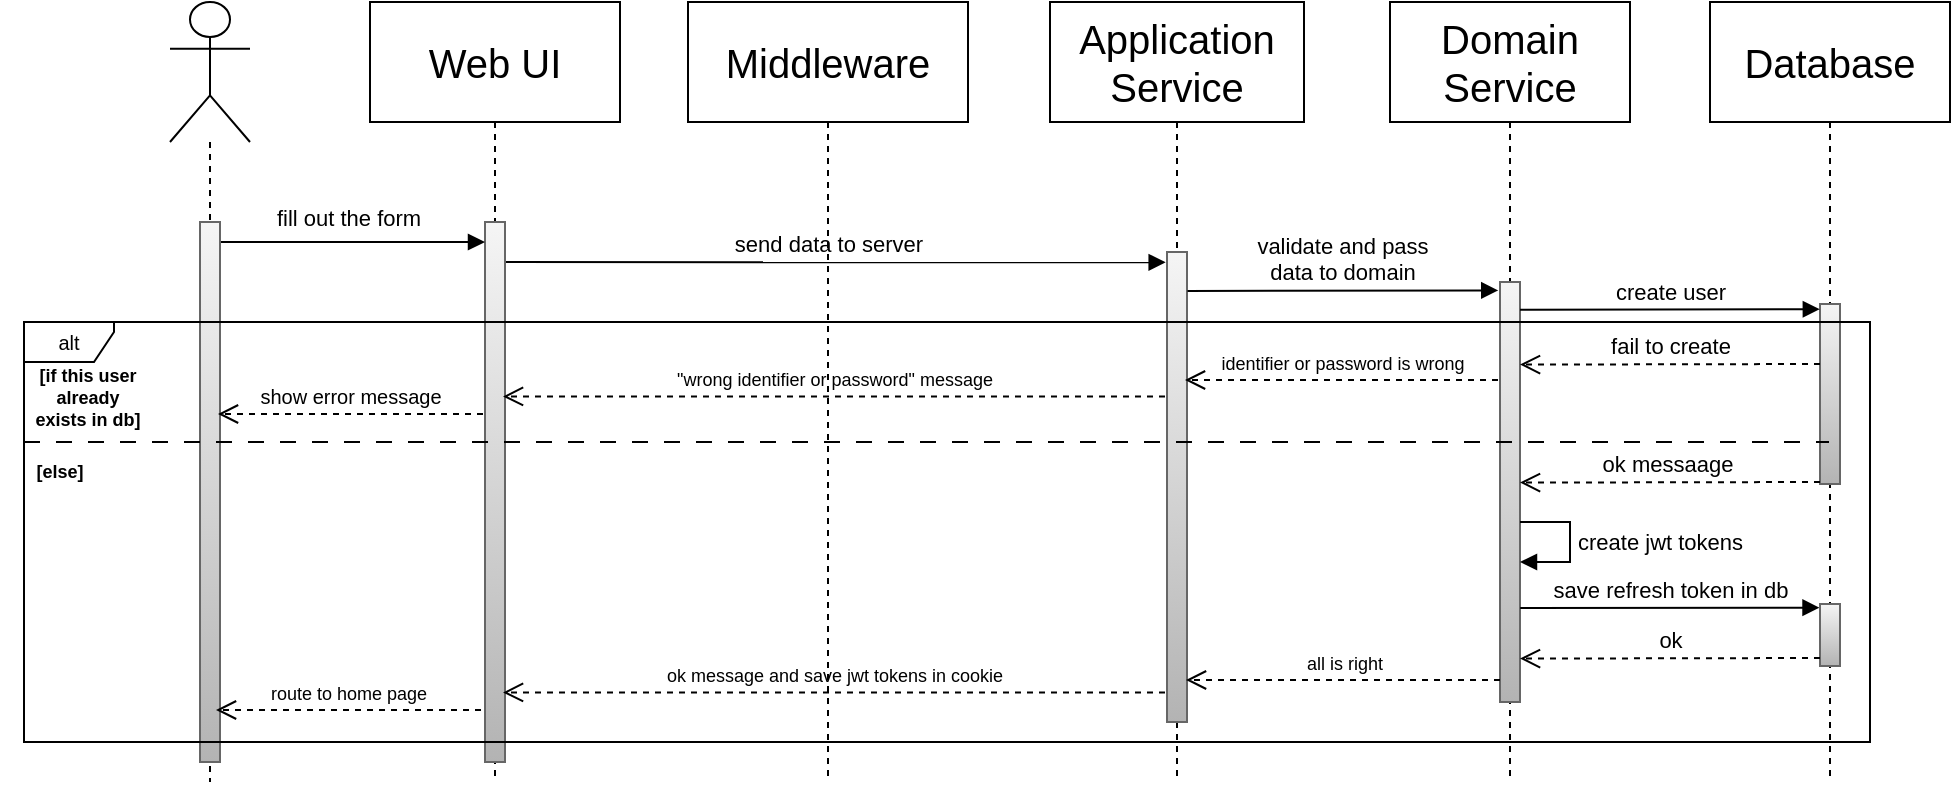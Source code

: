 <mxfile>
    <diagram id="YyHqGN18qR657NvxJIOv" name="Page-1">
        <mxGraphModel dx="1485" dy="1618" grid="1" gridSize="10" guides="1" tooltips="1" connect="1" arrows="1" fold="1" page="1" pageScale="1" pageWidth="850" pageHeight="1100" math="0" shadow="0">
            <root>
                <mxCell id="0"/>
                <mxCell id="1" parent="0"/>
                <mxCell id="7" value="" style="shape=umlLifeline;participant=umlActor;perimeter=lifelinePerimeter;whiteSpace=wrap;html=1;container=1;collapsible=0;recursiveResize=0;verticalAlign=top;spacingTop=36;outlineConnect=0;size=70;" parent="1" vertex="1">
                    <mxGeometry x="285" y="200" width="40" height="390" as="geometry"/>
                </mxCell>
                <mxCell id="8" value="&lt;font style=&quot;font-size: 20px;&quot;&gt;Web UI&lt;/font&gt;" style="shape=umlLifeline;perimeter=lifelinePerimeter;whiteSpace=wrap;html=1;container=1;collapsible=0;recursiveResize=0;outlineConnect=0;size=60;" parent="1" vertex="1">
                    <mxGeometry x="385" y="200" width="125" height="390" as="geometry"/>
                </mxCell>
                <mxCell id="9" value="&lt;font style=&quot;font-size: 11px;&quot;&gt;send data to server&lt;/font&gt;" style="html=1;verticalAlign=bottom;endArrow=block;labelBackgroundColor=none;entryX=-0.067;entryY=0.022;entryDx=0;entryDy=0;entryPerimeter=0;" parent="8" edge="1" target="53">
                    <mxGeometry width="80" relative="1" as="geometry">
                        <mxPoint x="60" y="130" as="sourcePoint"/>
                        <mxPoint x="395" y="130" as="targetPoint"/>
                    </mxGeometry>
                </mxCell>
                <mxCell id="10" value="" style="html=1;points=[];perimeter=orthogonalPerimeter;verticalAlign=middle;fillStyle=auto;rounded=0;glass=0;shadow=0;fillColor=#f5f5f5;gradientColor=#b3b3b3;strokeColor=#666666;" parent="8" vertex="1">
                    <mxGeometry x="57.5" y="110" width="10" height="270" as="geometry"/>
                </mxCell>
                <mxCell id="11" value="&lt;font style=&quot;&quot;&gt;&lt;font style=&quot;font-size: 20px;&quot;&gt;Middleware&lt;/font&gt;&lt;br&gt;&lt;/font&gt;" style="shape=umlLifeline;perimeter=lifelinePerimeter;whiteSpace=wrap;html=1;container=1;collapsible=0;recursiveResize=0;outlineConnect=0;size=60;" parent="1" vertex="1">
                    <mxGeometry x="544" y="200" width="140" height="390" as="geometry"/>
                </mxCell>
                <mxCell id="15" value="&lt;span style=&quot;font-size: 20px;&quot;&gt;Domain&lt;br&gt;Service&lt;br&gt;&lt;/span&gt;" style="shape=umlLifeline;perimeter=lifelinePerimeter;whiteSpace=wrap;html=1;container=1;collapsible=0;recursiveResize=0;outlineConnect=0;size=60;" parent="1" vertex="1">
                    <mxGeometry x="895" y="200" width="120" height="390" as="geometry"/>
                </mxCell>
                <mxCell id="54" value="" style="html=1;points=[];perimeter=orthogonalPerimeter;rounded=0;shadow=0;glass=0;sketch=0;fillStyle=auto;fontSize=14;fillColor=#f5f5f5;gradientColor=#b3b3b3;strokeColor=#666666;" vertex="1" parent="15">
                    <mxGeometry x="55" y="140" width="10" height="210" as="geometry"/>
                </mxCell>
                <mxCell id="17" value="&lt;font style=&quot;font-size: 11px;&quot;&gt;fill out the form&lt;/font&gt;" style="html=1;verticalAlign=bottom;endArrow=block;fontSize=22;labelBackgroundColor=none;" parent="1" target="10" edge="1">
                    <mxGeometry width="80" relative="1" as="geometry">
                        <mxPoint x="305" y="320" as="sourcePoint"/>
                        <mxPoint x="435" y="320" as="targetPoint"/>
                        <Array as="points"/>
                        <mxPoint as="offset"/>
                    </mxGeometry>
                </mxCell>
                <mxCell id="18" value="&lt;font style=&quot;font-size: 20px;&quot;&gt;Application Service&lt;/font&gt;" style="shape=umlLifeline;perimeter=lifelinePerimeter;whiteSpace=wrap;html=1;container=1;collapsible=0;recursiveResize=0;outlineConnect=0;size=60;" parent="1" vertex="1">
                    <mxGeometry x="725" y="200" width="127" height="390" as="geometry"/>
                </mxCell>
                <mxCell id="53" value="" style="html=1;points=[];perimeter=orthogonalPerimeter;rounded=0;shadow=0;glass=0;sketch=0;fillStyle=auto;fontSize=14;fillColor=#f5f5f5;gradientColor=#b3b3b3;strokeColor=#666666;" vertex="1" parent="18">
                    <mxGeometry x="58.5" y="125" width="10" height="235" as="geometry"/>
                </mxCell>
                <mxCell id="24" value="" style="html=1;points=[];perimeter=orthogonalPerimeter;fillColor=#f5f5f5;gradientColor=#b3b3b3;strokeColor=#666666;" parent="1" vertex="1">
                    <mxGeometry x="300" y="310" width="10" height="270" as="geometry"/>
                </mxCell>
                <mxCell id="26" value="&lt;font style=&quot;font-size: 20px;&quot;&gt;Database&lt;/font&gt;" style="shape=umlLifeline;perimeter=lifelinePerimeter;whiteSpace=wrap;html=1;container=1;collapsible=0;recursiveResize=0;outlineConnect=0;fontSize=13;size=60;" parent="1" vertex="1">
                    <mxGeometry x="1055" y="200" width="120" height="390" as="geometry"/>
                </mxCell>
                <mxCell id="55" value="" style="html=1;points=[];perimeter=orthogonalPerimeter;fontSize=11;fillColor=#f5f5f5;gradientColor=#b3b3b3;strokeColor=#666666;" vertex="1" parent="26">
                    <mxGeometry x="55" y="151" width="10" height="90" as="geometry"/>
                </mxCell>
                <mxCell id="95" value="alt" style="shape=umlFrame;whiteSpace=wrap;html=1;fontSize=10;width=45;height=20;" vertex="1" parent="26">
                    <mxGeometry x="-843" y="160" width="923" height="210" as="geometry"/>
                </mxCell>
                <mxCell id="96" value="&quot;wrong identifier or password&quot; message" style="html=1;verticalAlign=bottom;endArrow=open;dashed=1;endSize=8;labelBackgroundColor=none;fontSize=9;" edge="1" parent="26">
                    <mxGeometry x="0.002" relative="1" as="geometry">
                        <mxPoint x="-272.5" y="197.23" as="sourcePoint"/>
                        <mxPoint x="-603.5" y="197.23" as="targetPoint"/>
                        <mxPoint as="offset"/>
                    </mxGeometry>
                </mxCell>
                <mxCell id="97" value="all is right" style="html=1;verticalAlign=bottom;endArrow=open;dashed=1;endSize=8;labelBackgroundColor=none;fontSize=9;" edge="1" parent="26">
                    <mxGeometry relative="1" as="geometry">
                        <mxPoint x="-262" y="339" as="targetPoint"/>
                        <mxPoint x="-105" y="339" as="sourcePoint"/>
                    </mxGeometry>
                </mxCell>
                <mxCell id="98" value="identifier or password is wrong" style="html=1;verticalAlign=bottom;endArrow=open;dashed=1;endSize=8;labelBackgroundColor=none;fontSize=9;" edge="1" parent="26">
                    <mxGeometry x="0.002" relative="1" as="geometry">
                        <mxPoint x="-106" y="189" as="sourcePoint"/>
                        <mxPoint x="-262.5" y="189" as="targetPoint"/>
                        <mxPoint as="offset"/>
                    </mxGeometry>
                </mxCell>
                <mxCell id="99" value="" style="endArrow=none;dashed=1;html=1;labelBackgroundColor=none;fontSize=9;dashPattern=8 8;" edge="1" parent="26">
                    <mxGeometry width="50" height="50" relative="1" as="geometry">
                        <mxPoint x="-843" y="220" as="sourcePoint"/>
                        <mxPoint x="59.5" y="220" as="targetPoint"/>
                    </mxGeometry>
                </mxCell>
                <mxCell id="100" value="[if this user&lt;br&gt;already exists in db]" style="text;html=1;strokeColor=none;fillColor=none;align=center;verticalAlign=middle;whiteSpace=wrap;rounded=0;fontSize=9;fontStyle=1" vertex="1" parent="26">
                    <mxGeometry x="-841" y="183" width="60" height="30" as="geometry"/>
                </mxCell>
                <mxCell id="101" value="&lt;span style=&quot;font-size: 10px;&quot;&gt;show error message&lt;/span&gt;" style="html=1;verticalAlign=bottom;endArrow=open;dashed=1;endSize=8;labelBackgroundColor=none;fontSize=9;" edge="1" parent="26">
                    <mxGeometry x="0.006" relative="1" as="geometry">
                        <mxPoint x="-613.5" y="206.0" as="sourcePoint"/>
                        <mxPoint x="-746" y="206.0" as="targetPoint"/>
                        <mxPoint as="offset"/>
                    </mxGeometry>
                </mxCell>
                <mxCell id="102" value="ok message and save jwt tokens in cookie" style="html=1;verticalAlign=bottom;endArrow=open;dashed=1;endSize=8;labelBackgroundColor=none;fontSize=9;" edge="1" parent="26">
                    <mxGeometry relative="1" as="geometry">
                        <mxPoint x="-272.5" y="345.23" as="sourcePoint"/>
                        <mxPoint x="-603.5" y="345.23" as="targetPoint"/>
                    </mxGeometry>
                </mxCell>
                <mxCell id="103" value="route to home page" style="html=1;verticalAlign=bottom;endArrow=open;dashed=1;endSize=8;labelBackgroundColor=none;fontSize=9;" edge="1" parent="26">
                    <mxGeometry relative="1" as="geometry">
                        <mxPoint x="-614.5" y="354.0" as="sourcePoint"/>
                        <mxPoint x="-747" y="354.0" as="targetPoint"/>
                    </mxGeometry>
                </mxCell>
                <mxCell id="104" value="[else]" style="text;html=1;strokeColor=none;fillColor=none;align=center;verticalAlign=middle;whiteSpace=wrap;rounded=0;fontSize=9;fontStyle=1" vertex="1" parent="26">
                    <mxGeometry x="-855" y="220" width="60" height="30" as="geometry"/>
                </mxCell>
                <mxCell id="105" value="ok messaage&amp;nbsp;" style="html=1;verticalAlign=bottom;endArrow=open;dashed=1;endSize=8;exitX=0;exitY=0.95;labelBackgroundColor=none;fontSize=11;" edge="1" parent="26">
                    <mxGeometry relative="1" as="geometry">
                        <mxPoint x="-95.0" y="240.3" as="targetPoint"/>
                        <mxPoint x="55" y="240" as="sourcePoint"/>
                    </mxGeometry>
                </mxCell>
                <mxCell id="106" value="fail to create" style="html=1;verticalAlign=bottom;endArrow=open;dashed=1;endSize=8;exitX=0;exitY=0.95;labelBackgroundColor=none;fontSize=11;" edge="1" parent="26">
                    <mxGeometry relative="1" as="geometry">
                        <mxPoint x="-95.0" y="181.3" as="targetPoint"/>
                        <mxPoint x="55" y="181" as="sourcePoint"/>
                    </mxGeometry>
                </mxCell>
                <mxCell id="109" value="save refresh token in db" style="html=1;verticalAlign=bottom;endArrow=block;labelBackgroundColor=none;exitX=1.013;exitY=0.739;exitDx=0;exitDy=0;exitPerimeter=0;entryX=-0.024;entryY=0.059;entryDx=0;entryDy=0;entryPerimeter=0;" edge="1" parent="26" target="110">
                    <mxGeometry width="80" relative="1" as="geometry">
                        <mxPoint x="-94.92" y="303" as="sourcePoint"/>
                        <mxPoint x="53.86" y="303.05" as="targetPoint"/>
                    </mxGeometry>
                </mxCell>
                <mxCell id="110" value="" style="html=1;points=[];perimeter=orthogonalPerimeter;fontSize=11;fillColor=#f5f5f5;gradientColor=#b3b3b3;strokeColor=#666666;" vertex="1" parent="26">
                    <mxGeometry x="55" y="301" width="10" height="31" as="geometry"/>
                </mxCell>
                <mxCell id="111" value="ok" style="html=1;verticalAlign=bottom;endArrow=open;dashed=1;endSize=8;exitX=0;exitY=0.95;labelBackgroundColor=none;fontSize=11;" edge="1" parent="26">
                    <mxGeometry relative="1" as="geometry">
                        <mxPoint x="-95.0" y="328.3" as="targetPoint"/>
                        <mxPoint x="55.0" y="328" as="sourcePoint"/>
                    </mxGeometry>
                </mxCell>
                <mxCell id="108" value="create jwt tokens" style="edgeStyle=orthogonalEdgeStyle;html=1;align=left;spacingLeft=2;endArrow=block;rounded=0;entryX=1;entryY=0;" edge="1" parent="1">
                    <mxGeometry relative="1" as="geometry">
                        <mxPoint x="960" y="460" as="sourcePoint"/>
                        <Array as="points">
                            <mxPoint x="985" y="460"/>
                        </Array>
                        <mxPoint x="960" y="480" as="targetPoint"/>
                    </mxGeometry>
                </mxCell>
                <mxCell id="56" value="create user" style="html=1;verticalAlign=bottom;endArrow=block;labelBackgroundColor=none;exitX=1.002;exitY=0.066;exitDx=0;exitDy=0;exitPerimeter=0;entryX=-0.008;entryY=0.029;entryDx=0;entryDy=0;entryPerimeter=0;" edge="1" parent="1" source="54" target="55">
                    <mxGeometry width="80" relative="1" as="geometry">
                        <mxPoint x="960.0" y="352" as="sourcePoint"/>
                        <mxPoint x="1090" y="352.22" as="targetPoint"/>
                    </mxGeometry>
                </mxCell>
                <mxCell id="52" value="&lt;font style=&quot;font-size: 11px;&quot;&gt;validate and pass&lt;br&gt;data to domain&lt;/font&gt;" style="html=1;verticalAlign=bottom;endArrow=block;labelBackgroundColor=none;exitX=1.024;exitY=0.083;exitDx=0;exitDy=0;exitPerimeter=0;entryX=-0.088;entryY=0.02;entryDx=0;entryDy=0;entryPerimeter=0;" edge="1" parent="1" source="53" target="54">
                    <mxGeometry width="80" relative="1" as="geometry">
                        <mxPoint x="783.5" y="340" as="sourcePoint"/>
                        <mxPoint x="950" y="340" as="targetPoint"/>
                    </mxGeometry>
                </mxCell>
            </root>
        </mxGraphModel>
    </diagram>
</mxfile>